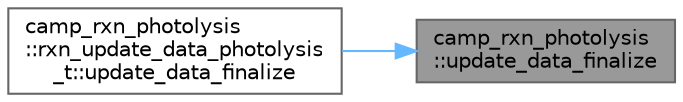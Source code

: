 digraph "camp_rxn_photolysis::update_data_finalize"
{
 // LATEX_PDF_SIZE
  bgcolor="transparent";
  edge [fontname=Helvetica,fontsize=10,labelfontname=Helvetica,labelfontsize=10];
  node [fontname=Helvetica,fontsize=10,shape=box,height=0.2,width=0.4];
  rankdir="RL";
  Node1 [label="camp_rxn_photolysis\l::update_data_finalize",height=0.2,width=0.4,color="gray40", fillcolor="grey60", style="filled", fontcolor="black",tooltip="Finalize an update data object."];
  Node1 -> Node2 [dir="back",color="steelblue1",style="solid"];
  Node2 [label="camp_rxn_photolysis\l::rxn_update_data_photolysis\l_t::update_data_finalize",height=0.2,width=0.4,color="grey40", fillcolor="white", style="filled",URL="$structcamp__rxn__photolysis_1_1rxn__update__data__photolysis__t.html#a8ca0aed1680abc28017e694040771776",tooltip="Finalize the rate update data."];
}

